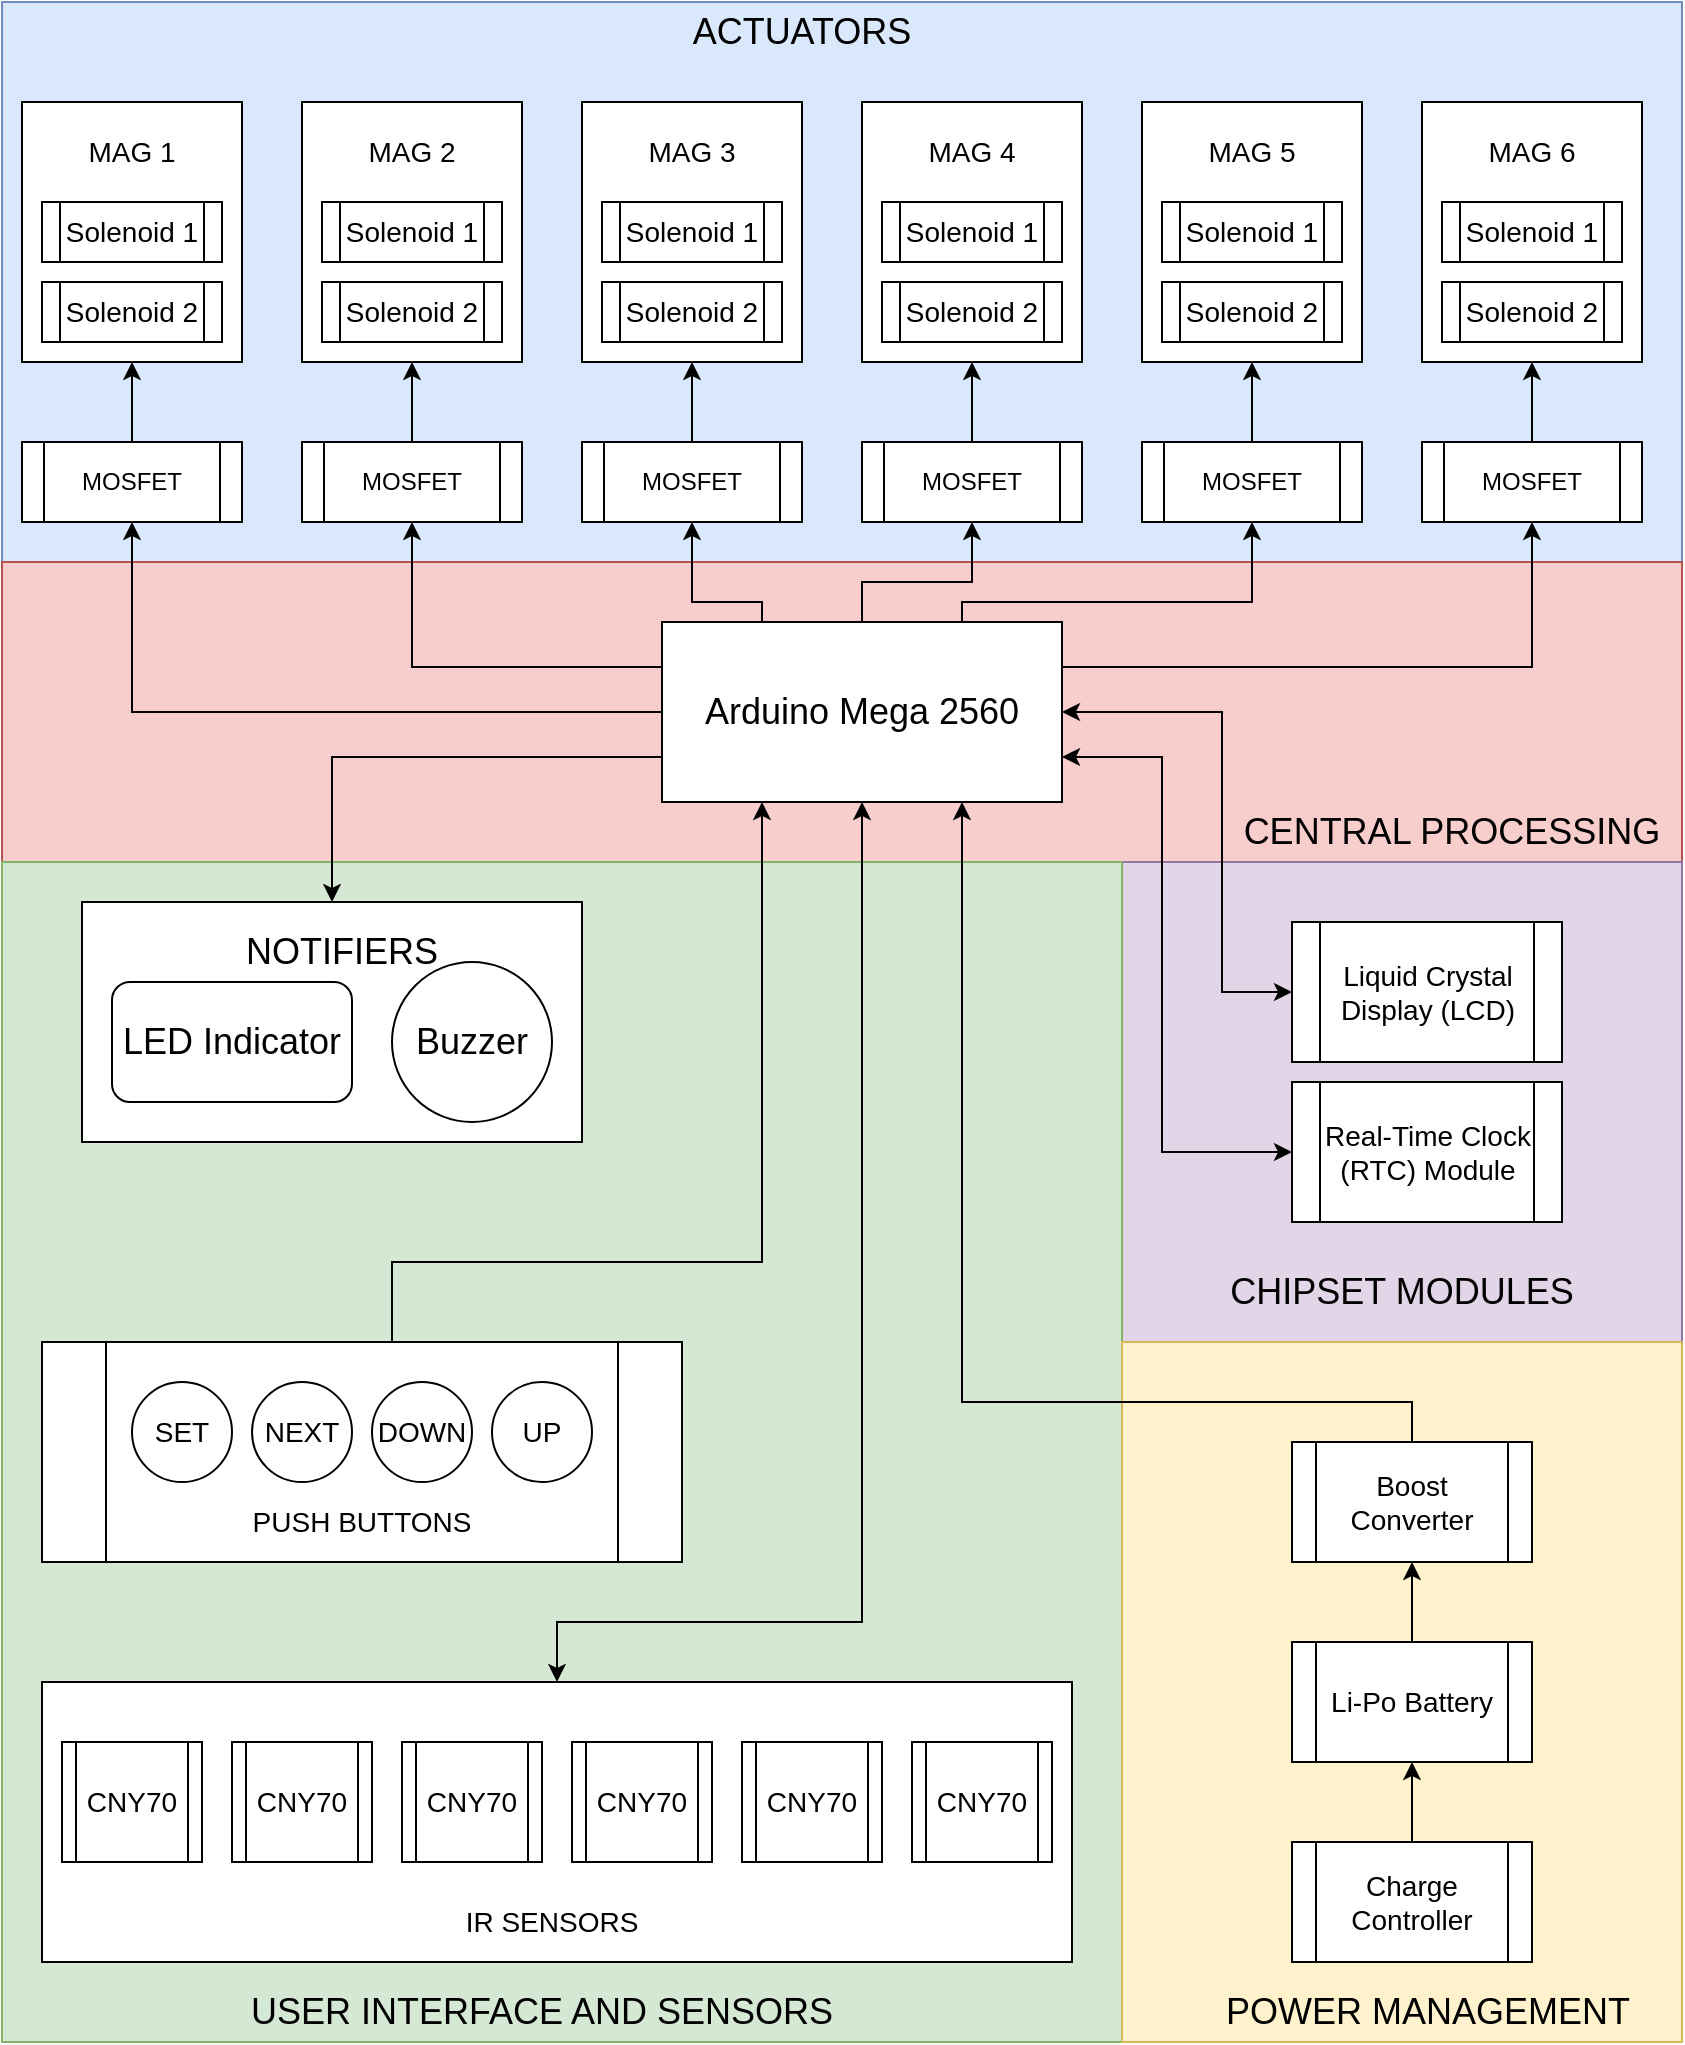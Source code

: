 <mxfile version="18.0.5" type="device"><diagram id="CWEm8DX0rg_oTS2h5Y4G" name="Page-1"><mxGraphModel dx="1640" dy="958" grid="1" gridSize="10" guides="1" tooltips="1" connect="1" arrows="1" fold="1" page="1" pageScale="1" pageWidth="850" pageHeight="1100" math="0" shadow="0"><root><mxCell id="0"/><mxCell id="1" parent="0"/><mxCell id="5bL5e2ZxylSxp6UP4koY-19" value="" style="rounded=0;whiteSpace=wrap;html=1;fillColor=#dae8fc;strokeColor=#6c8ebf;" vertex="1" parent="1"><mxGeometry x="10" y="20" width="840" height="280" as="geometry"/></mxCell><mxCell id="huEJNx4B8U8_ZtUyPQKm-70" value="" style="rounded=0;whiteSpace=wrap;html=1;fontSize=18;fillColor=#f8cecc;strokeColor=#b85450;" parent="1" vertex="1"><mxGeometry x="10" y="300" width="840" height="150" as="geometry"/></mxCell><mxCell id="huEJNx4B8U8_ZtUyPQKm-67" value="" style="rounded=0;whiteSpace=wrap;html=1;fontSize=18;fillColor=#e1d5e7;strokeColor=#9673a6;" parent="1" vertex="1"><mxGeometry x="570" y="450" width="280" height="240" as="geometry"/></mxCell><mxCell id="huEJNx4B8U8_ZtUyPQKm-66" value="" style="rounded=0;whiteSpace=wrap;html=1;fontSize=18;fillColor=#d5e8d4;strokeColor=#82b366;" parent="1" vertex="1"><mxGeometry x="10" y="450" width="560" height="590" as="geometry"/></mxCell><mxCell id="huEJNx4B8U8_ZtUyPQKm-58" value="" style="rounded=0;whiteSpace=wrap;html=1;fontSize=18;" parent="1" vertex="1"><mxGeometry x="50" y="470" width="250" height="120" as="geometry"/></mxCell><mxCell id="huEJNx4B8U8_ZtUyPQKm-55" value="" style="rounded=0;whiteSpace=wrap;html=1;fontSize=18;fillColor=#fff2cc;strokeColor=#d6b656;" parent="1" vertex="1"><mxGeometry x="570" y="690" width="280" height="350" as="geometry"/></mxCell><mxCell id="huEJNx4B8U8_ZtUyPQKm-65" style="edgeStyle=orthogonalEdgeStyle;rounded=0;orthogonalLoop=1;jettySize=auto;html=1;exitX=0.5;exitY=0;exitDx=0;exitDy=0;fontSize=18;startArrow=classic;startFill=1;" parent="1" source="huEJNx4B8U8_ZtUyPQKm-10" target="kb7X0Ex6PaCm8VpAuUu5-1" edge="1"><mxGeometry relative="1" as="geometry"><Array as="points"><mxPoint x="288" y="830"/><mxPoint x="440" y="830"/></Array></mxGeometry></mxCell><mxCell id="huEJNx4B8U8_ZtUyPQKm-10" value="" style="rounded=0;whiteSpace=wrap;html=1;fontSize=14;" parent="1" vertex="1"><mxGeometry x="30" y="860" width="515" height="140" as="geometry"/></mxCell><mxCell id="huEJNx4B8U8_ZtUyPQKm-64" style="edgeStyle=orthogonalEdgeStyle;rounded=0;orthogonalLoop=1;jettySize=auto;html=1;exitX=0;exitY=0.75;exitDx=0;exitDy=0;entryX=0.5;entryY=0;entryDx=0;entryDy=0;fontSize=18;startArrow=none;startFill=0;" parent="1" source="kb7X0Ex6PaCm8VpAuUu5-1" target="huEJNx4B8U8_ZtUyPQKm-58" edge="1"><mxGeometry relative="1" as="geometry"/></mxCell><mxCell id="5bL5e2ZxylSxp6UP4koY-13" style="edgeStyle=orthogonalEdgeStyle;rounded=0;orthogonalLoop=1;jettySize=auto;html=1;exitX=0;exitY=0.5;exitDx=0;exitDy=0;" edge="1" parent="1" source="kb7X0Ex6PaCm8VpAuUu5-1" target="5bL5e2ZxylSxp6UP4koY-1"><mxGeometry relative="1" as="geometry"/></mxCell><mxCell id="5bL5e2ZxylSxp6UP4koY-14" style="edgeStyle=orthogonalEdgeStyle;rounded=0;orthogonalLoop=1;jettySize=auto;html=1;exitX=0;exitY=0.25;exitDx=0;exitDy=0;" edge="1" parent="1" source="kb7X0Ex6PaCm8VpAuUu5-1" target="5bL5e2ZxylSxp6UP4koY-3"><mxGeometry relative="1" as="geometry"/></mxCell><mxCell id="5bL5e2ZxylSxp6UP4koY-15" style="edgeStyle=orthogonalEdgeStyle;rounded=0;orthogonalLoop=1;jettySize=auto;html=1;exitX=0.25;exitY=0;exitDx=0;exitDy=0;" edge="1" parent="1" source="kb7X0Ex6PaCm8VpAuUu5-1" target="5bL5e2ZxylSxp6UP4koY-4"><mxGeometry relative="1" as="geometry"><Array as="points"><mxPoint x="390" y="320"/><mxPoint x="355" y="320"/></Array></mxGeometry></mxCell><mxCell id="5bL5e2ZxylSxp6UP4koY-16" style="edgeStyle=orthogonalEdgeStyle;rounded=0;orthogonalLoop=1;jettySize=auto;html=1;exitX=0.5;exitY=0;exitDx=0;exitDy=0;entryX=0.5;entryY=1;entryDx=0;entryDy=0;" edge="1" parent="1" source="kb7X0Ex6PaCm8VpAuUu5-1" target="5bL5e2ZxylSxp6UP4koY-5"><mxGeometry relative="1" as="geometry"><Array as="points"><mxPoint x="440" y="310"/><mxPoint x="495" y="310"/></Array></mxGeometry></mxCell><mxCell id="5bL5e2ZxylSxp6UP4koY-17" style="edgeStyle=orthogonalEdgeStyle;rounded=0;orthogonalLoop=1;jettySize=auto;html=1;exitX=0.75;exitY=0;exitDx=0;exitDy=0;entryX=0.5;entryY=1;entryDx=0;entryDy=0;" edge="1" parent="1" source="kb7X0Ex6PaCm8VpAuUu5-1" target="5bL5e2ZxylSxp6UP4koY-6"><mxGeometry relative="1" as="geometry"><Array as="points"><mxPoint x="490" y="320"/><mxPoint x="635" y="320"/></Array></mxGeometry></mxCell><mxCell id="5bL5e2ZxylSxp6UP4koY-18" style="edgeStyle=orthogonalEdgeStyle;rounded=0;orthogonalLoop=1;jettySize=auto;html=1;exitX=1;exitY=0.25;exitDx=0;exitDy=0;entryX=0.5;entryY=1;entryDx=0;entryDy=0;" edge="1" parent="1" source="kb7X0Ex6PaCm8VpAuUu5-1" target="5bL5e2ZxylSxp6UP4koY-7"><mxGeometry relative="1" as="geometry"/></mxCell><mxCell id="kb7X0Ex6PaCm8VpAuUu5-1" value="&lt;font style=&quot;font-size: 18px;&quot;&gt;Arduino Mega 2560&lt;/font&gt;" style="rounded=0;whiteSpace=wrap;html=1;fontSize=14;" parent="1" vertex="1"><mxGeometry x="340" y="330" width="200" height="90" as="geometry"/></mxCell><mxCell id="kb7X0Ex6PaCm8VpAuUu5-3" value="" style="rounded=0;whiteSpace=wrap;html=1;fontSize=14;" parent="1" vertex="1"><mxGeometry x="20" y="70" width="110" height="130" as="geometry"/></mxCell><mxCell id="kb7X0Ex6PaCm8VpAuUu5-4" value="Solenoid 1" style="shape=process;whiteSpace=wrap;html=1;backgroundOutline=1;fontSize=14;" parent="1" vertex="1"><mxGeometry x="30" y="120" width="90" height="30" as="geometry"/></mxCell><mxCell id="kb7X0Ex6PaCm8VpAuUu5-5" value="Solenoid 2" style="shape=process;whiteSpace=wrap;html=1;backgroundOutline=1;fontSize=14;" parent="1" vertex="1"><mxGeometry x="30" y="160" width="90" height="30" as="geometry"/></mxCell><mxCell id="kb7X0Ex6PaCm8VpAuUu5-6" value="MAG 1" style="text;html=1;strokeColor=none;fillColor=none;align=center;verticalAlign=middle;whiteSpace=wrap;rounded=0;fontSize=14;" parent="1" vertex="1"><mxGeometry x="45" y="80" width="60" height="30" as="geometry"/></mxCell><mxCell id="kb7X0Ex6PaCm8VpAuUu5-7" value="" style="rounded=0;whiteSpace=wrap;html=1;fontSize=14;" parent="1" vertex="1"><mxGeometry x="160" y="70" width="110" height="130" as="geometry"/></mxCell><mxCell id="kb7X0Ex6PaCm8VpAuUu5-8" value="Solenoid 1" style="shape=process;whiteSpace=wrap;html=1;backgroundOutline=1;fontSize=14;" parent="1" vertex="1"><mxGeometry x="170" y="120" width="90" height="30" as="geometry"/></mxCell><mxCell id="kb7X0Ex6PaCm8VpAuUu5-9" value="Solenoid 2" style="shape=process;whiteSpace=wrap;html=1;backgroundOutline=1;fontSize=14;" parent="1" vertex="1"><mxGeometry x="170" y="160" width="90" height="30" as="geometry"/></mxCell><mxCell id="kb7X0Ex6PaCm8VpAuUu5-10" value="MAG 2" style="text;html=1;strokeColor=none;fillColor=none;align=center;verticalAlign=middle;whiteSpace=wrap;rounded=0;fontSize=14;" parent="1" vertex="1"><mxGeometry x="185" y="80" width="60" height="30" as="geometry"/></mxCell><mxCell id="kb7X0Ex6PaCm8VpAuUu5-11" value="" style="rounded=0;whiteSpace=wrap;html=1;fontSize=14;" parent="1" vertex="1"><mxGeometry x="300" y="70" width="110" height="130" as="geometry"/></mxCell><mxCell id="kb7X0Ex6PaCm8VpAuUu5-12" value="Solenoid 1" style="shape=process;whiteSpace=wrap;html=1;backgroundOutline=1;fontSize=14;" parent="1" vertex="1"><mxGeometry x="310" y="120" width="90" height="30" as="geometry"/></mxCell><mxCell id="kb7X0Ex6PaCm8VpAuUu5-13" value="Solenoid 2" style="shape=process;whiteSpace=wrap;html=1;backgroundOutline=1;fontSize=14;" parent="1" vertex="1"><mxGeometry x="310" y="160" width="90" height="30" as="geometry"/></mxCell><mxCell id="kb7X0Ex6PaCm8VpAuUu5-14" value="MAG 3" style="text;html=1;strokeColor=none;fillColor=none;align=center;verticalAlign=middle;whiteSpace=wrap;rounded=0;fontSize=14;" parent="1" vertex="1"><mxGeometry x="325" y="80" width="60" height="30" as="geometry"/></mxCell><mxCell id="kb7X0Ex6PaCm8VpAuUu5-15" value="" style="rounded=0;whiteSpace=wrap;html=1;fontSize=14;" parent="1" vertex="1"><mxGeometry x="440" y="70" width="110" height="130" as="geometry"/></mxCell><mxCell id="kb7X0Ex6PaCm8VpAuUu5-16" value="Solenoid 1" style="shape=process;whiteSpace=wrap;html=1;backgroundOutline=1;fontSize=14;" parent="1" vertex="1"><mxGeometry x="450" y="120" width="90" height="30" as="geometry"/></mxCell><mxCell id="kb7X0Ex6PaCm8VpAuUu5-17" value="Solenoid 2" style="shape=process;whiteSpace=wrap;html=1;backgroundOutline=1;fontSize=14;" parent="1" vertex="1"><mxGeometry x="450" y="160" width="90" height="30" as="geometry"/></mxCell><mxCell id="kb7X0Ex6PaCm8VpAuUu5-18" value="MAG 4" style="text;html=1;strokeColor=none;fillColor=none;align=center;verticalAlign=middle;whiteSpace=wrap;rounded=0;fontSize=14;" parent="1" vertex="1"><mxGeometry x="465" y="80" width="60" height="30" as="geometry"/></mxCell><mxCell id="kb7X0Ex6PaCm8VpAuUu5-19" value="" style="rounded=0;whiteSpace=wrap;html=1;fontSize=14;" parent="1" vertex="1"><mxGeometry x="580" y="70" width="110" height="130" as="geometry"/></mxCell><mxCell id="kb7X0Ex6PaCm8VpAuUu5-20" value="Solenoid 1" style="shape=process;whiteSpace=wrap;html=1;backgroundOutline=1;fontSize=14;" parent="1" vertex="1"><mxGeometry x="590" y="120" width="90" height="30" as="geometry"/></mxCell><mxCell id="kb7X0Ex6PaCm8VpAuUu5-21" value="Solenoid 2" style="shape=process;whiteSpace=wrap;html=1;backgroundOutline=1;fontSize=14;" parent="1" vertex="1"><mxGeometry x="590" y="160" width="90" height="30" as="geometry"/></mxCell><mxCell id="kb7X0Ex6PaCm8VpAuUu5-22" value="MAG 5" style="text;html=1;strokeColor=none;fillColor=none;align=center;verticalAlign=middle;whiteSpace=wrap;rounded=0;fontSize=14;" parent="1" vertex="1"><mxGeometry x="605" y="80" width="60" height="30" as="geometry"/></mxCell><mxCell id="kb7X0Ex6PaCm8VpAuUu5-23" value="" style="rounded=0;whiteSpace=wrap;html=1;fontSize=14;" parent="1" vertex="1"><mxGeometry x="720" y="70" width="110" height="130" as="geometry"/></mxCell><mxCell id="kb7X0Ex6PaCm8VpAuUu5-24" value="Solenoid 1" style="shape=process;whiteSpace=wrap;html=1;backgroundOutline=1;fontSize=14;" parent="1" vertex="1"><mxGeometry x="730" y="120" width="90" height="30" as="geometry"/></mxCell><mxCell id="kb7X0Ex6PaCm8VpAuUu5-25" value="Solenoid 2" style="shape=process;whiteSpace=wrap;html=1;backgroundOutline=1;fontSize=14;" parent="1" vertex="1"><mxGeometry x="730" y="160" width="90" height="30" as="geometry"/></mxCell><mxCell id="kb7X0Ex6PaCm8VpAuUu5-26" value="MAG 6" style="text;html=1;strokeColor=none;fillColor=none;align=center;verticalAlign=middle;whiteSpace=wrap;rounded=0;fontSize=14;" parent="1" vertex="1"><mxGeometry x="745" y="80" width="60" height="30" as="geometry"/></mxCell><mxCell id="huEJNx4B8U8_ZtUyPQKm-68" style="edgeStyle=orthogonalEdgeStyle;rounded=0;orthogonalLoop=1;jettySize=auto;html=1;exitX=0;exitY=0.5;exitDx=0;exitDy=0;entryX=1;entryY=0.5;entryDx=0;entryDy=0;fontSize=18;startArrow=classic;startFill=1;" parent="1" source="kb7X0Ex6PaCm8VpAuUu5-40" target="kb7X0Ex6PaCm8VpAuUu5-1" edge="1"><mxGeometry relative="1" as="geometry"><Array as="points"><mxPoint x="620" y="515"/><mxPoint x="620" y="375"/></Array></mxGeometry></mxCell><mxCell id="kb7X0Ex6PaCm8VpAuUu5-40" value="Liquid Crystal Display (LCD)" style="shape=process;whiteSpace=wrap;html=1;backgroundOutline=1;fontSize=14;" parent="1" vertex="1"><mxGeometry x="655" y="480" width="135" height="70" as="geometry"/></mxCell><mxCell id="huEJNx4B8U8_ZtUyPQKm-52" style="edgeStyle=orthogonalEdgeStyle;rounded=0;orthogonalLoop=1;jettySize=auto;html=1;exitX=0.5;exitY=0;exitDx=0;exitDy=0;entryX=0.25;entryY=1;entryDx=0;entryDy=0;fontSize=18;startArrow=none;startFill=0;" parent="1" source="kb7X0Ex6PaCm8VpAuUu5-41" target="kb7X0Ex6PaCm8VpAuUu5-1" edge="1"><mxGeometry relative="1" as="geometry"><Array as="points"><mxPoint x="205" y="690"/><mxPoint x="205" y="650"/><mxPoint x="390" y="650"/></Array></mxGeometry></mxCell><mxCell id="kb7X0Ex6PaCm8VpAuUu5-41" value="" style="shape=process;whiteSpace=wrap;html=1;backgroundOutline=1;fontSize=14;" parent="1" vertex="1"><mxGeometry x="30" y="690" width="320" height="110" as="geometry"/></mxCell><mxCell id="kb7X0Ex6PaCm8VpAuUu5-42" value="SET" style="ellipse;whiteSpace=wrap;html=1;aspect=fixed;fontSize=14;" parent="1" vertex="1"><mxGeometry x="75" y="710" width="50" height="50" as="geometry"/></mxCell><mxCell id="kb7X0Ex6PaCm8VpAuUu5-43" value="NEXT" style="ellipse;whiteSpace=wrap;html=1;aspect=fixed;fontSize=14;" parent="1" vertex="1"><mxGeometry x="135" y="710" width="50" height="50" as="geometry"/></mxCell><mxCell id="kb7X0Ex6PaCm8VpAuUu5-44" value="DOWN" style="ellipse;whiteSpace=wrap;html=1;aspect=fixed;fontSize=14;" parent="1" vertex="1"><mxGeometry x="195" y="710" width="50" height="50" as="geometry"/></mxCell><mxCell id="kb7X0Ex6PaCm8VpAuUu5-45" value="UP" style="ellipse;whiteSpace=wrap;html=1;aspect=fixed;fontSize=14;" parent="1" vertex="1"><mxGeometry x="255" y="710" width="50" height="50" as="geometry"/></mxCell><mxCell id="kb7X0Ex6PaCm8VpAuUu5-46" value="PUSH BUTTONS" style="text;html=1;strokeColor=none;fillColor=none;align=center;verticalAlign=middle;whiteSpace=wrap;rounded=0;fontSize=14;" parent="1" vertex="1"><mxGeometry x="125" y="770" width="130" height="20" as="geometry"/></mxCell><mxCell id="kb7X0Ex6PaCm8VpAuUu5-47" value="CNY70" style="shape=process;whiteSpace=wrap;html=1;backgroundOutline=1;fontSize=14;" parent="1" vertex="1"><mxGeometry x="40" y="890" width="70" height="60" as="geometry"/></mxCell><mxCell id="huEJNx4B8U8_ZtUyPQKm-1" value="CNY70" style="shape=process;whiteSpace=wrap;html=1;backgroundOutline=1;fontSize=14;" parent="1" vertex="1"><mxGeometry x="125" y="890" width="70" height="60" as="geometry"/></mxCell><mxCell id="huEJNx4B8U8_ZtUyPQKm-2" value="CNY70" style="shape=process;whiteSpace=wrap;html=1;backgroundOutline=1;fontSize=14;" parent="1" vertex="1"><mxGeometry x="210" y="890" width="70" height="60" as="geometry"/></mxCell><mxCell id="huEJNx4B8U8_ZtUyPQKm-6" value="CNY70" style="shape=process;whiteSpace=wrap;html=1;backgroundOutline=1;fontSize=14;" parent="1" vertex="1"><mxGeometry x="295" y="890" width="70" height="60" as="geometry"/></mxCell><mxCell id="huEJNx4B8U8_ZtUyPQKm-7" value="CNY70" style="shape=process;whiteSpace=wrap;html=1;backgroundOutline=1;fontSize=14;" parent="1" vertex="1"><mxGeometry x="380" y="890" width="70" height="60" as="geometry"/></mxCell><mxCell id="huEJNx4B8U8_ZtUyPQKm-8" value="CNY70" style="shape=process;whiteSpace=wrap;html=1;backgroundOutline=1;fontSize=14;" parent="1" vertex="1"><mxGeometry x="465" y="890" width="70" height="60" as="geometry"/></mxCell><mxCell id="huEJNx4B8U8_ZtUyPQKm-69" style="edgeStyle=orthogonalEdgeStyle;rounded=0;orthogonalLoop=1;jettySize=auto;html=1;exitX=0;exitY=0.5;exitDx=0;exitDy=0;entryX=1;entryY=0.75;entryDx=0;entryDy=0;fontSize=18;startArrow=classic;startFill=1;" parent="1" source="huEJNx4B8U8_ZtUyPQKm-14" target="kb7X0Ex6PaCm8VpAuUu5-1" edge="1"><mxGeometry relative="1" as="geometry"><Array as="points"><mxPoint x="590" y="595"/><mxPoint x="590" y="397"/></Array></mxGeometry></mxCell><mxCell id="huEJNx4B8U8_ZtUyPQKm-14" value="Real-Time Clock (RTC) Module" style="shape=process;whiteSpace=wrap;html=1;backgroundOutline=1;fontSize=14;" parent="1" vertex="1"><mxGeometry x="655" y="560" width="135" height="70" as="geometry"/></mxCell><mxCell id="huEJNx4B8U8_ZtUyPQKm-54" style="edgeStyle=orthogonalEdgeStyle;rounded=0;orthogonalLoop=1;jettySize=auto;html=1;exitX=0.5;exitY=0;exitDx=0;exitDy=0;entryX=0.75;entryY=1;entryDx=0;entryDy=0;fontSize=18;startArrow=none;startFill=0;" parent="1" source="huEJNx4B8U8_ZtUyPQKm-15" target="kb7X0Ex6PaCm8VpAuUu5-1" edge="1"><mxGeometry relative="1" as="geometry"><Array as="points"><mxPoint x="715" y="720"/><mxPoint x="490" y="720"/></Array></mxGeometry></mxCell><mxCell id="huEJNx4B8U8_ZtUyPQKm-15" value="Boost Converter" style="shape=process;whiteSpace=wrap;html=1;backgroundOutline=1;fontSize=14;" parent="1" vertex="1"><mxGeometry x="655" y="740" width="120" height="60" as="geometry"/></mxCell><mxCell id="huEJNx4B8U8_ZtUyPQKm-19" style="edgeStyle=orthogonalEdgeStyle;rounded=0;orthogonalLoop=1;jettySize=auto;html=1;exitX=0.5;exitY=0;exitDx=0;exitDy=0;entryX=0.5;entryY=1;entryDx=0;entryDy=0;fontSize=14;" parent="1" source="huEJNx4B8U8_ZtUyPQKm-16" target="huEJNx4B8U8_ZtUyPQKm-15" edge="1"><mxGeometry relative="1" as="geometry"/></mxCell><mxCell id="huEJNx4B8U8_ZtUyPQKm-16" value="Li-Po Battery" style="shape=process;whiteSpace=wrap;html=1;backgroundOutline=1;fontSize=14;" parent="1" vertex="1"><mxGeometry x="655" y="840" width="120" height="60" as="geometry"/></mxCell><mxCell id="huEJNx4B8U8_ZtUyPQKm-18" style="edgeStyle=orthogonalEdgeStyle;rounded=0;orthogonalLoop=1;jettySize=auto;html=1;exitX=0.5;exitY=0;exitDx=0;exitDy=0;entryX=0.5;entryY=1;entryDx=0;entryDy=0;fontSize=14;" parent="1" source="huEJNx4B8U8_ZtUyPQKm-17" target="huEJNx4B8U8_ZtUyPQKm-16" edge="1"><mxGeometry relative="1" as="geometry"/></mxCell><mxCell id="huEJNx4B8U8_ZtUyPQKm-17" value="Charge Controller" style="shape=process;whiteSpace=wrap;html=1;backgroundOutline=1;fontSize=14;" parent="1" vertex="1"><mxGeometry x="655" y="940" width="120" height="60" as="geometry"/></mxCell><mxCell id="huEJNx4B8U8_ZtUyPQKm-35" value="IR SENSORS" style="text;html=1;strokeColor=none;fillColor=none;align=center;verticalAlign=middle;whiteSpace=wrap;rounded=0;fontSize=14;" parent="1" vertex="1"><mxGeometry x="220" y="970" width="130" height="20" as="geometry"/></mxCell><mxCell id="huEJNx4B8U8_ZtUyPQKm-57" value="Buzzer" style="ellipse;whiteSpace=wrap;html=1;aspect=fixed;fontSize=18;" parent="1" vertex="1"><mxGeometry x="205" y="500" width="80" height="80" as="geometry"/></mxCell><mxCell id="huEJNx4B8U8_ZtUyPQKm-59" value="LED Indicator" style="rounded=1;whiteSpace=wrap;html=1;fontSize=18;" parent="1" vertex="1"><mxGeometry x="65" y="510" width="120" height="60" as="geometry"/></mxCell><mxCell id="huEJNx4B8U8_ZtUyPQKm-61" value="NOTIFIERS" style="text;html=1;strokeColor=none;fillColor=none;align=center;verticalAlign=middle;whiteSpace=wrap;rounded=0;fontSize=18;" parent="1" vertex="1"><mxGeometry x="150" y="480" width="60" height="30" as="geometry"/></mxCell><mxCell id="huEJNx4B8U8_ZtUyPQKm-71" value="USER INTERFACE AND SENSORS" style="text;html=1;strokeColor=none;fillColor=none;align=center;verticalAlign=middle;whiteSpace=wrap;rounded=0;fontSize=18;" parent="1" vertex="1"><mxGeometry x="95" y="1010" width="370" height="30" as="geometry"/></mxCell><mxCell id="huEJNx4B8U8_ZtUyPQKm-72" value="POWER MANAGEMENT" style="text;html=1;strokeColor=none;fillColor=none;align=center;verticalAlign=middle;whiteSpace=wrap;rounded=0;fontSize=18;" parent="1" vertex="1"><mxGeometry x="607.5" y="1010" width="230" height="30" as="geometry"/></mxCell><mxCell id="huEJNx4B8U8_ZtUyPQKm-73" value="CENTRAL PROCESSING" style="text;html=1;strokeColor=none;fillColor=none;align=center;verticalAlign=middle;whiteSpace=wrap;rounded=0;fontSize=18;" parent="1" vertex="1"><mxGeometry x="620" y="420" width="230" height="30" as="geometry"/></mxCell><mxCell id="huEJNx4B8U8_ZtUyPQKm-74" value="CHIPSET MODULES" style="text;html=1;strokeColor=none;fillColor=none;align=center;verticalAlign=middle;whiteSpace=wrap;rounded=0;fontSize=18;" parent="1" vertex="1"><mxGeometry x="595" y="650" width="230" height="30" as="geometry"/></mxCell><mxCell id="huEJNx4B8U8_ZtUyPQKm-76" value="ACTUATORS" style="text;html=1;strokeColor=none;fillColor=none;align=center;verticalAlign=middle;whiteSpace=wrap;rounded=0;fontSize=18;" parent="1" vertex="1"><mxGeometry x="295" y="20" width="230" height="30" as="geometry"/></mxCell><mxCell id="5bL5e2ZxylSxp6UP4koY-2" style="edgeStyle=orthogonalEdgeStyle;rounded=0;orthogonalLoop=1;jettySize=auto;html=1;exitX=0.5;exitY=0;exitDx=0;exitDy=0;entryX=0.5;entryY=1;entryDx=0;entryDy=0;" edge="1" parent="1" source="5bL5e2ZxylSxp6UP4koY-1" target="kb7X0Ex6PaCm8VpAuUu5-3"><mxGeometry relative="1" as="geometry"/></mxCell><mxCell id="5bL5e2ZxylSxp6UP4koY-1" value="MOSFET" style="shape=process;whiteSpace=wrap;html=1;backgroundOutline=1;" vertex="1" parent="1"><mxGeometry x="20" y="240" width="110" height="40" as="geometry"/></mxCell><mxCell id="5bL5e2ZxylSxp6UP4koY-8" style="edgeStyle=orthogonalEdgeStyle;rounded=0;orthogonalLoop=1;jettySize=auto;html=1;exitX=0.5;exitY=0;exitDx=0;exitDy=0;entryX=0.5;entryY=1;entryDx=0;entryDy=0;" edge="1" parent="1" source="5bL5e2ZxylSxp6UP4koY-3" target="kb7X0Ex6PaCm8VpAuUu5-7"><mxGeometry relative="1" as="geometry"/></mxCell><mxCell id="5bL5e2ZxylSxp6UP4koY-3" value="MOSFET" style="shape=process;whiteSpace=wrap;html=1;backgroundOutline=1;" vertex="1" parent="1"><mxGeometry x="160" y="240" width="110" height="40" as="geometry"/></mxCell><mxCell id="5bL5e2ZxylSxp6UP4koY-9" style="edgeStyle=orthogonalEdgeStyle;rounded=0;orthogonalLoop=1;jettySize=auto;html=1;exitX=0.5;exitY=0;exitDx=0;exitDy=0;entryX=0.5;entryY=1;entryDx=0;entryDy=0;" edge="1" parent="1" source="5bL5e2ZxylSxp6UP4koY-4" target="kb7X0Ex6PaCm8VpAuUu5-11"><mxGeometry relative="1" as="geometry"/></mxCell><mxCell id="5bL5e2ZxylSxp6UP4koY-4" value="MOSFET" style="shape=process;whiteSpace=wrap;html=1;backgroundOutline=1;" vertex="1" parent="1"><mxGeometry x="300" y="240" width="110" height="40" as="geometry"/></mxCell><mxCell id="5bL5e2ZxylSxp6UP4koY-10" style="edgeStyle=orthogonalEdgeStyle;rounded=0;orthogonalLoop=1;jettySize=auto;html=1;exitX=0.5;exitY=0;exitDx=0;exitDy=0;entryX=0.5;entryY=1;entryDx=0;entryDy=0;" edge="1" parent="1" source="5bL5e2ZxylSxp6UP4koY-5" target="kb7X0Ex6PaCm8VpAuUu5-15"><mxGeometry relative="1" as="geometry"/></mxCell><mxCell id="5bL5e2ZxylSxp6UP4koY-5" value="MOSFET" style="shape=process;whiteSpace=wrap;html=1;backgroundOutline=1;" vertex="1" parent="1"><mxGeometry x="440" y="240" width="110" height="40" as="geometry"/></mxCell><mxCell id="5bL5e2ZxylSxp6UP4koY-11" style="edgeStyle=orthogonalEdgeStyle;rounded=0;orthogonalLoop=1;jettySize=auto;html=1;exitX=0.5;exitY=0;exitDx=0;exitDy=0;entryX=0.5;entryY=1;entryDx=0;entryDy=0;" edge="1" parent="1" source="5bL5e2ZxylSxp6UP4koY-6" target="kb7X0Ex6PaCm8VpAuUu5-19"><mxGeometry relative="1" as="geometry"/></mxCell><mxCell id="5bL5e2ZxylSxp6UP4koY-6" value="MOSFET" style="shape=process;whiteSpace=wrap;html=1;backgroundOutline=1;" vertex="1" parent="1"><mxGeometry x="580" y="240" width="110" height="40" as="geometry"/></mxCell><mxCell id="5bL5e2ZxylSxp6UP4koY-12" style="edgeStyle=orthogonalEdgeStyle;rounded=0;orthogonalLoop=1;jettySize=auto;html=1;exitX=0.5;exitY=0;exitDx=0;exitDy=0;entryX=0.5;entryY=1;entryDx=0;entryDy=0;" edge="1" parent="1" source="5bL5e2ZxylSxp6UP4koY-7" target="kb7X0Ex6PaCm8VpAuUu5-23"><mxGeometry relative="1" as="geometry"/></mxCell><mxCell id="5bL5e2ZxylSxp6UP4koY-7" value="MOSFET" style="shape=process;whiteSpace=wrap;html=1;backgroundOutline=1;" vertex="1" parent="1"><mxGeometry x="720" y="240" width="110" height="40" as="geometry"/></mxCell></root></mxGraphModel></diagram></mxfile>
